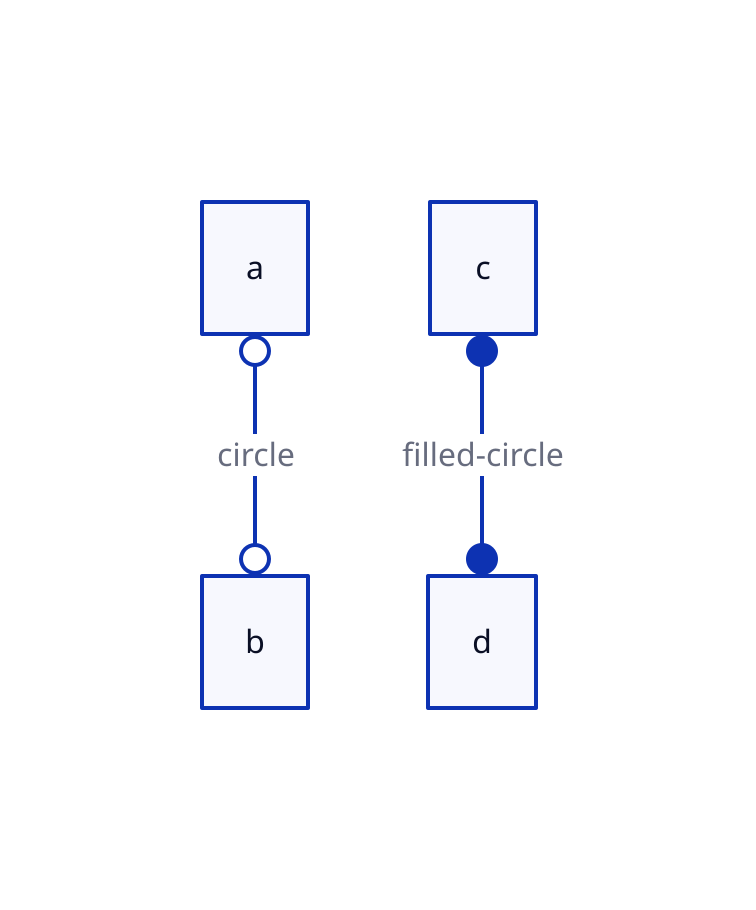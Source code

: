 
a <-> b: circle {
  source-arrowhead: {
    shape: circle
  }
  target-arrowhead: {
    shape: circle
  }
}

c <-> d: filled-circle {
  source-arrowhead: {
    shape: circle
    style.filled: true
  }
  target-arrowhead: {
    shape: circle
    style.filled: true
  }
}